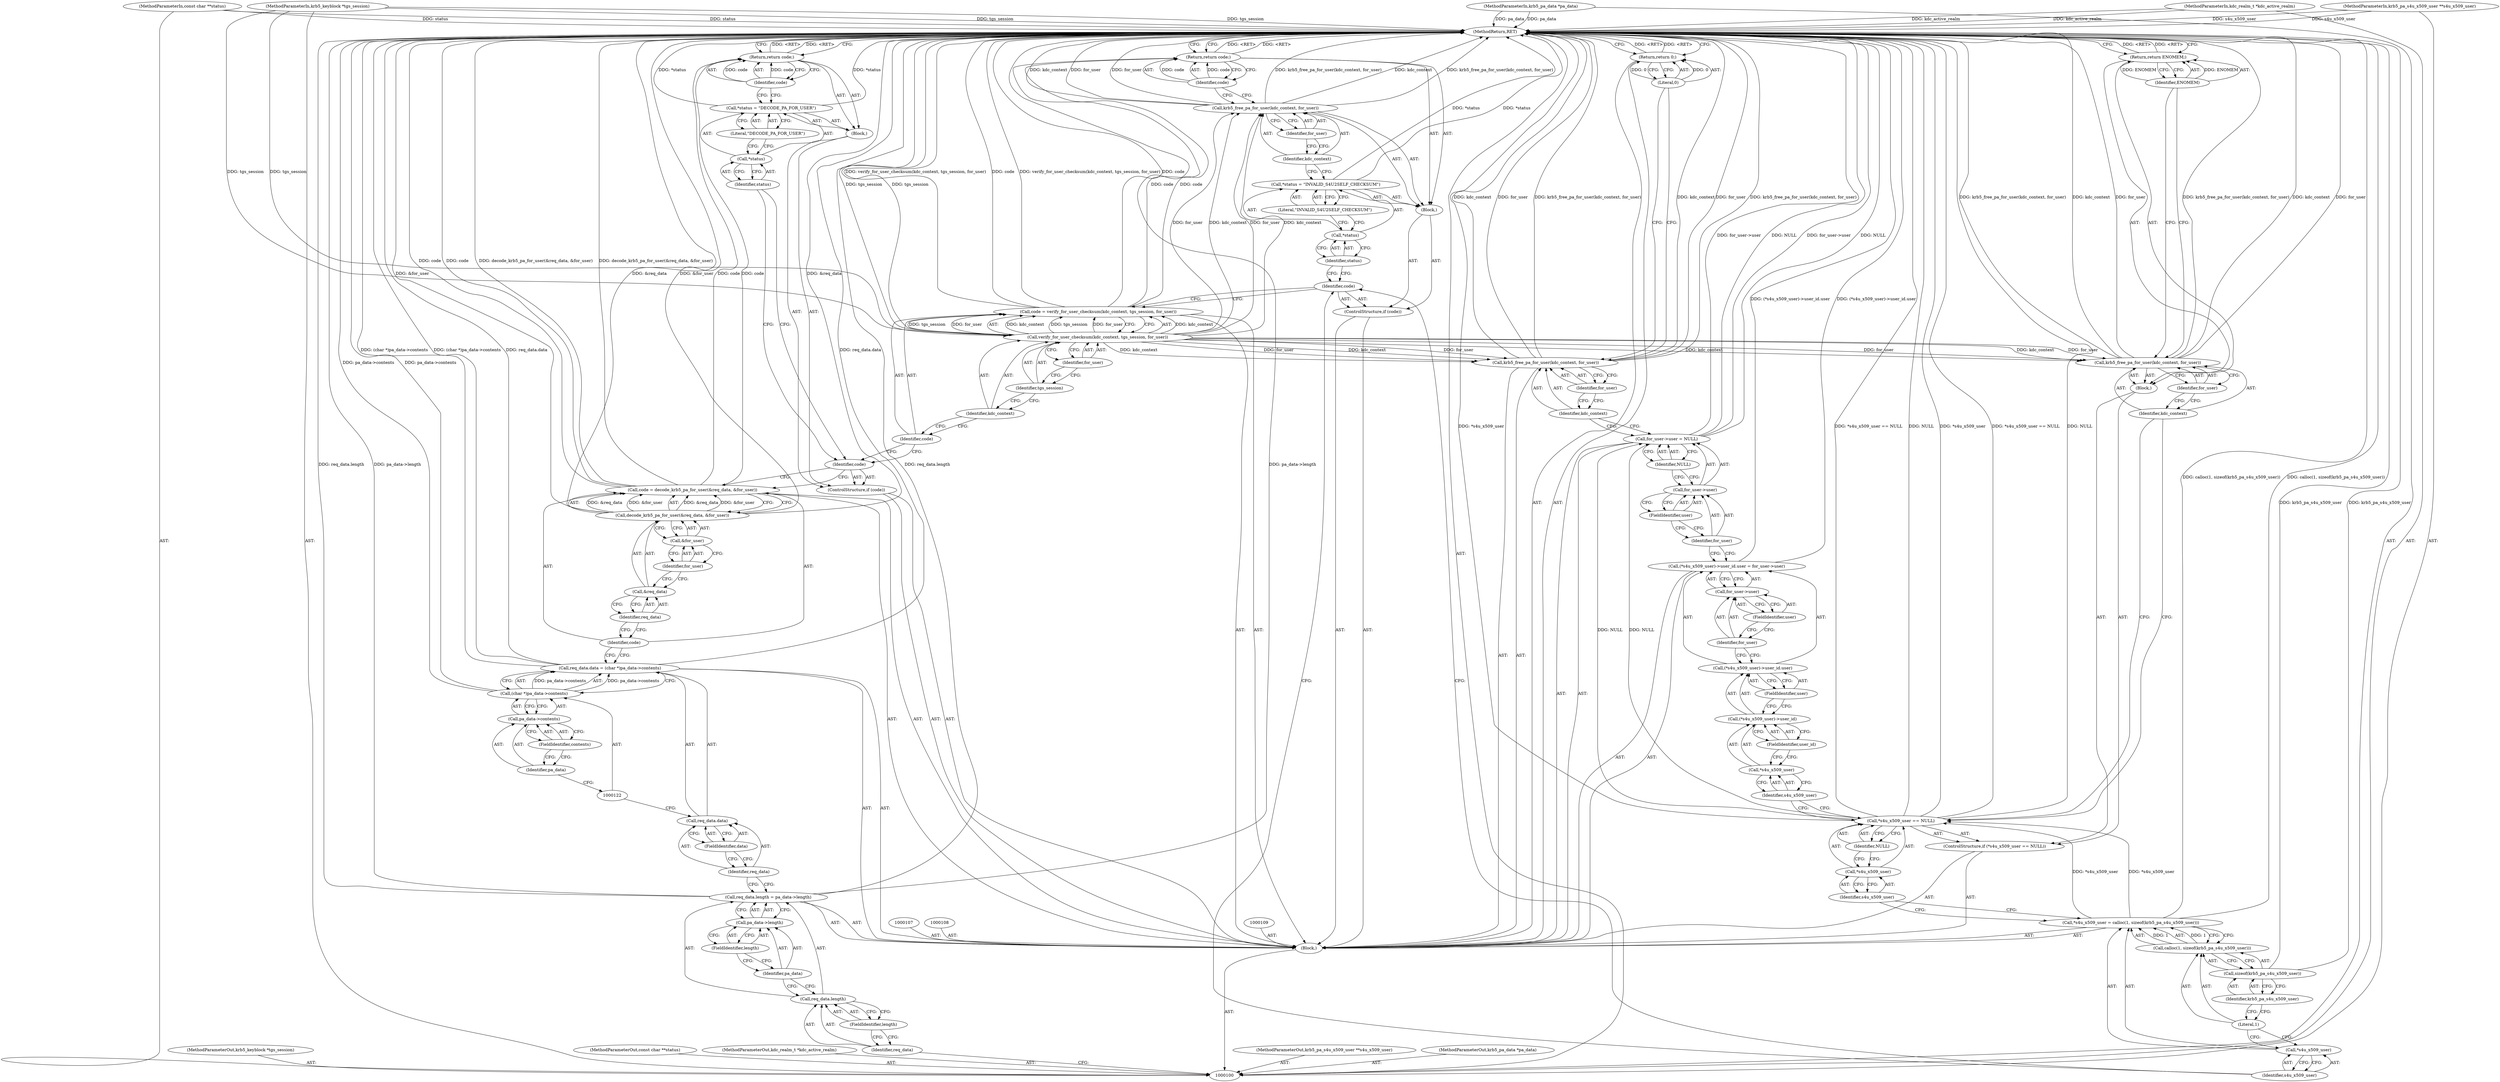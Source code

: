 digraph "0_krb5_ffb35baac6981f9e8914f8f3bffd37f284b85970_1" {
"1000198" [label="(MethodReturn,RET)"];
"1000101" [label="(MethodParameterIn,kdc_realm_t *kdc_active_realm)"];
"1000270" [label="(MethodParameterOut,kdc_realm_t *kdc_active_realm)"];
"1000113" [label="(FieldIdentifier,length)"];
"1000114" [label="(Call,pa_data->length)"];
"1000115" [label="(Identifier,pa_data)"];
"1000116" [label="(FieldIdentifier,length)"];
"1000110" [label="(Call,req_data.length = pa_data->length)"];
"1000111" [label="(Call,req_data.length)"];
"1000112" [label="(Identifier,req_data)"];
"1000120" [label="(FieldIdentifier,data)"];
"1000121" [label="(Call,(char *)pa_data->contents)"];
"1000123" [label="(Call,pa_data->contents)"];
"1000124" [label="(Identifier,pa_data)"];
"1000125" [label="(FieldIdentifier,contents)"];
"1000117" [label="(Call,req_data.data = (char *)pa_data->contents)"];
"1000118" [label="(Call,req_data.data)"];
"1000119" [label="(Identifier,req_data)"];
"1000128" [label="(Call,decode_krb5_pa_for_user(&req_data, &for_user))"];
"1000129" [label="(Call,&req_data)"];
"1000130" [label="(Identifier,req_data)"];
"1000131" [label="(Call,&for_user)"];
"1000132" [label="(Identifier,for_user)"];
"1000126" [label="(Call,code = decode_krb5_pa_for_user(&req_data, &for_user))"];
"1000127" [label="(Identifier,code)"];
"1000135" [label="(Block,)"];
"1000133" [label="(ControlStructure,if (code))"];
"1000134" [label="(Identifier,code)"];
"1000139" [label="(Literal,\"DECODE_PA_FOR_USER\")"];
"1000136" [label="(Call,*status = \"DECODE_PA_FOR_USER\")"];
"1000137" [label="(Call,*status)"];
"1000138" [label="(Identifier,status)"];
"1000141" [label="(Identifier,code)"];
"1000140" [label="(Return,return code;)"];
"1000102" [label="(MethodParameterIn,krb5_pa_data *pa_data)"];
"1000271" [label="(MethodParameterOut,krb5_pa_data *pa_data)"];
"1000144" [label="(Call,verify_for_user_checksum(kdc_context, tgs_session, for_user))"];
"1000145" [label="(Identifier,kdc_context)"];
"1000142" [label="(Call,code = verify_for_user_checksum(kdc_context, tgs_session, for_user))"];
"1000143" [label="(Identifier,code)"];
"1000146" [label="(Identifier,tgs_session)"];
"1000147" [label="(Identifier,for_user)"];
"1000150" [label="(Block,)"];
"1000148" [label="(ControlStructure,if (code))"];
"1000149" [label="(Identifier,code)"];
"1000154" [label="(Literal,\"INVALID_S4U2SELF_CHECKSUM\")"];
"1000151" [label="(Call,*status = \"INVALID_S4U2SELF_CHECKSUM\")"];
"1000152" [label="(Call,*status)"];
"1000153" [label="(Identifier,status)"];
"1000156" [label="(Identifier,kdc_context)"];
"1000157" [label="(Identifier,for_user)"];
"1000155" [label="(Call,krb5_free_pa_for_user(kdc_context, for_user))"];
"1000159" [label="(Identifier,code)"];
"1000158" [label="(Return,return code;)"];
"1000163" [label="(Call,calloc(1, sizeof(krb5_pa_s4u_x509_user)))"];
"1000164" [label="(Literal,1)"];
"1000165" [label="(Call,sizeof(krb5_pa_s4u_x509_user))"];
"1000166" [label="(Identifier,krb5_pa_s4u_x509_user)"];
"1000160" [label="(Call,*s4u_x509_user = calloc(1, sizeof(krb5_pa_s4u_x509_user)))"];
"1000161" [label="(Call,*s4u_x509_user)"];
"1000162" [label="(Identifier,s4u_x509_user)"];
"1000171" [label="(Identifier,NULL)"];
"1000172" [label="(Block,)"];
"1000167" [label="(ControlStructure,if (*s4u_x509_user == NULL))"];
"1000168" [label="(Call,*s4u_x509_user == NULL)"];
"1000169" [label="(Call,*s4u_x509_user)"];
"1000170" [label="(Identifier,s4u_x509_user)"];
"1000174" [label="(Identifier,kdc_context)"];
"1000175" [label="(Identifier,for_user)"];
"1000173" [label="(Call,krb5_free_pa_for_user(kdc_context, for_user))"];
"1000103" [label="(MethodParameterIn,krb5_keyblock *tgs_session)"];
"1000272" [label="(MethodParameterOut,krb5_keyblock *tgs_session)"];
"1000177" [label="(Identifier,ENOMEM)"];
"1000176" [label="(Return,return ENOMEM;)"];
"1000183" [label="(FieldIdentifier,user_id)"];
"1000184" [label="(FieldIdentifier,user)"];
"1000185" [label="(Call,for_user->user)"];
"1000186" [label="(Identifier,for_user)"];
"1000178" [label="(Call,(*s4u_x509_user)->user_id.user = for_user->user)"];
"1000179" [label="(Call,(*s4u_x509_user)->user_id.user)"];
"1000180" [label="(Call,(*s4u_x509_user)->user_id)"];
"1000187" [label="(FieldIdentifier,user)"];
"1000181" [label="(Call,*s4u_x509_user)"];
"1000182" [label="(Identifier,s4u_x509_user)"];
"1000191" [label="(FieldIdentifier,user)"];
"1000192" [label="(Identifier,NULL)"];
"1000188" [label="(Call,for_user->user = NULL)"];
"1000189" [label="(Call,for_user->user)"];
"1000190" [label="(Identifier,for_user)"];
"1000194" [label="(Identifier,kdc_context)"];
"1000195" [label="(Identifier,for_user)"];
"1000193" [label="(Call,krb5_free_pa_for_user(kdc_context, for_user))"];
"1000197" [label="(Literal,0)"];
"1000196" [label="(Return,return 0;)"];
"1000104" [label="(MethodParameterIn,krb5_pa_s4u_x509_user **s4u_x509_user)"];
"1000273" [label="(MethodParameterOut,krb5_pa_s4u_x509_user **s4u_x509_user)"];
"1000105" [label="(MethodParameterIn,const char **status)"];
"1000274" [label="(MethodParameterOut,const char **status)"];
"1000106" [label="(Block,)"];
"1000198" -> "1000100"  [label="AST: "];
"1000198" -> "1000140"  [label="CFG: "];
"1000198" -> "1000158"  [label="CFG: "];
"1000198" -> "1000176"  [label="CFG: "];
"1000198" -> "1000196"  [label="CFG: "];
"1000196" -> "1000198"  [label="DDG: <RET>"];
"1000193" -> "1000198"  [label="DDG: kdc_context"];
"1000193" -> "1000198"  [label="DDG: for_user"];
"1000193" -> "1000198"  [label="DDG: krb5_free_pa_for_user(kdc_context, for_user)"];
"1000168" -> "1000198"  [label="DDG: *s4u_x509_user"];
"1000168" -> "1000198"  [label="DDG: *s4u_x509_user == NULL"];
"1000168" -> "1000198"  [label="DDG: NULL"];
"1000155" -> "1000198"  [label="DDG: for_user"];
"1000155" -> "1000198"  [label="DDG: krb5_free_pa_for_user(kdc_context, for_user)"];
"1000155" -> "1000198"  [label="DDG: kdc_context"];
"1000105" -> "1000198"  [label="DDG: status"];
"1000121" -> "1000198"  [label="DDG: pa_data->contents"];
"1000117" -> "1000198"  [label="DDG: (char *)pa_data->contents"];
"1000117" -> "1000198"  [label="DDG: req_data.data"];
"1000126" -> "1000198"  [label="DDG: code"];
"1000126" -> "1000198"  [label="DDG: decode_krb5_pa_for_user(&req_data, &for_user)"];
"1000102" -> "1000198"  [label="DDG: pa_data"];
"1000178" -> "1000198"  [label="DDG: (*s4u_x509_user)->user_id.user"];
"1000104" -> "1000198"  [label="DDG: s4u_x509_user"];
"1000110" -> "1000198"  [label="DDG: pa_data->length"];
"1000110" -> "1000198"  [label="DDG: req_data.length"];
"1000188" -> "1000198"  [label="DDG: for_user->user"];
"1000188" -> "1000198"  [label="DDG: NULL"];
"1000165" -> "1000198"  [label="DDG: krb5_pa_s4u_x509_user"];
"1000151" -> "1000198"  [label="DDG: *status"];
"1000128" -> "1000198"  [label="DDG: &req_data"];
"1000128" -> "1000198"  [label="DDG: &for_user"];
"1000103" -> "1000198"  [label="DDG: tgs_session"];
"1000142" -> "1000198"  [label="DDG: verify_for_user_checksum(kdc_context, tgs_session, for_user)"];
"1000142" -> "1000198"  [label="DDG: code"];
"1000101" -> "1000198"  [label="DDG: kdc_active_realm"];
"1000173" -> "1000198"  [label="DDG: krb5_free_pa_for_user(kdc_context, for_user)"];
"1000173" -> "1000198"  [label="DDG: kdc_context"];
"1000173" -> "1000198"  [label="DDG: for_user"];
"1000160" -> "1000198"  [label="DDG: calloc(1, sizeof(krb5_pa_s4u_x509_user))"];
"1000144" -> "1000198"  [label="DDG: tgs_session"];
"1000136" -> "1000198"  [label="DDG: *status"];
"1000158" -> "1000198"  [label="DDG: <RET>"];
"1000140" -> "1000198"  [label="DDG: <RET>"];
"1000176" -> "1000198"  [label="DDG: <RET>"];
"1000101" -> "1000100"  [label="AST: "];
"1000101" -> "1000198"  [label="DDG: kdc_active_realm"];
"1000270" -> "1000100"  [label="AST: "];
"1000113" -> "1000111"  [label="AST: "];
"1000113" -> "1000112"  [label="CFG: "];
"1000111" -> "1000113"  [label="CFG: "];
"1000114" -> "1000110"  [label="AST: "];
"1000114" -> "1000116"  [label="CFG: "];
"1000115" -> "1000114"  [label="AST: "];
"1000116" -> "1000114"  [label="AST: "];
"1000110" -> "1000114"  [label="CFG: "];
"1000115" -> "1000114"  [label="AST: "];
"1000115" -> "1000111"  [label="CFG: "];
"1000116" -> "1000115"  [label="CFG: "];
"1000116" -> "1000114"  [label="AST: "];
"1000116" -> "1000115"  [label="CFG: "];
"1000114" -> "1000116"  [label="CFG: "];
"1000110" -> "1000106"  [label="AST: "];
"1000110" -> "1000114"  [label="CFG: "];
"1000111" -> "1000110"  [label="AST: "];
"1000114" -> "1000110"  [label="AST: "];
"1000119" -> "1000110"  [label="CFG: "];
"1000110" -> "1000198"  [label="DDG: pa_data->length"];
"1000110" -> "1000198"  [label="DDG: req_data.length"];
"1000111" -> "1000110"  [label="AST: "];
"1000111" -> "1000113"  [label="CFG: "];
"1000112" -> "1000111"  [label="AST: "];
"1000113" -> "1000111"  [label="AST: "];
"1000115" -> "1000111"  [label="CFG: "];
"1000112" -> "1000111"  [label="AST: "];
"1000112" -> "1000100"  [label="CFG: "];
"1000113" -> "1000112"  [label="CFG: "];
"1000120" -> "1000118"  [label="AST: "];
"1000120" -> "1000119"  [label="CFG: "];
"1000118" -> "1000120"  [label="CFG: "];
"1000121" -> "1000117"  [label="AST: "];
"1000121" -> "1000123"  [label="CFG: "];
"1000122" -> "1000121"  [label="AST: "];
"1000123" -> "1000121"  [label="AST: "];
"1000117" -> "1000121"  [label="CFG: "];
"1000121" -> "1000198"  [label="DDG: pa_data->contents"];
"1000121" -> "1000117"  [label="DDG: pa_data->contents"];
"1000123" -> "1000121"  [label="AST: "];
"1000123" -> "1000125"  [label="CFG: "];
"1000124" -> "1000123"  [label="AST: "];
"1000125" -> "1000123"  [label="AST: "];
"1000121" -> "1000123"  [label="CFG: "];
"1000124" -> "1000123"  [label="AST: "];
"1000124" -> "1000122"  [label="CFG: "];
"1000125" -> "1000124"  [label="CFG: "];
"1000125" -> "1000123"  [label="AST: "];
"1000125" -> "1000124"  [label="CFG: "];
"1000123" -> "1000125"  [label="CFG: "];
"1000117" -> "1000106"  [label="AST: "];
"1000117" -> "1000121"  [label="CFG: "];
"1000118" -> "1000117"  [label="AST: "];
"1000121" -> "1000117"  [label="AST: "];
"1000127" -> "1000117"  [label="CFG: "];
"1000117" -> "1000198"  [label="DDG: (char *)pa_data->contents"];
"1000117" -> "1000198"  [label="DDG: req_data.data"];
"1000121" -> "1000117"  [label="DDG: pa_data->contents"];
"1000118" -> "1000117"  [label="AST: "];
"1000118" -> "1000120"  [label="CFG: "];
"1000119" -> "1000118"  [label="AST: "];
"1000120" -> "1000118"  [label="AST: "];
"1000122" -> "1000118"  [label="CFG: "];
"1000119" -> "1000118"  [label="AST: "];
"1000119" -> "1000110"  [label="CFG: "];
"1000120" -> "1000119"  [label="CFG: "];
"1000128" -> "1000126"  [label="AST: "];
"1000128" -> "1000131"  [label="CFG: "];
"1000129" -> "1000128"  [label="AST: "];
"1000131" -> "1000128"  [label="AST: "];
"1000126" -> "1000128"  [label="CFG: "];
"1000128" -> "1000198"  [label="DDG: &req_data"];
"1000128" -> "1000198"  [label="DDG: &for_user"];
"1000128" -> "1000126"  [label="DDG: &req_data"];
"1000128" -> "1000126"  [label="DDG: &for_user"];
"1000129" -> "1000128"  [label="AST: "];
"1000129" -> "1000130"  [label="CFG: "];
"1000130" -> "1000129"  [label="AST: "];
"1000132" -> "1000129"  [label="CFG: "];
"1000130" -> "1000129"  [label="AST: "];
"1000130" -> "1000127"  [label="CFG: "];
"1000129" -> "1000130"  [label="CFG: "];
"1000131" -> "1000128"  [label="AST: "];
"1000131" -> "1000132"  [label="CFG: "];
"1000132" -> "1000131"  [label="AST: "];
"1000128" -> "1000131"  [label="CFG: "];
"1000132" -> "1000131"  [label="AST: "];
"1000132" -> "1000129"  [label="CFG: "];
"1000131" -> "1000132"  [label="CFG: "];
"1000126" -> "1000106"  [label="AST: "];
"1000126" -> "1000128"  [label="CFG: "];
"1000127" -> "1000126"  [label="AST: "];
"1000128" -> "1000126"  [label="AST: "];
"1000134" -> "1000126"  [label="CFG: "];
"1000126" -> "1000198"  [label="DDG: code"];
"1000126" -> "1000198"  [label="DDG: decode_krb5_pa_for_user(&req_data, &for_user)"];
"1000128" -> "1000126"  [label="DDG: &req_data"];
"1000128" -> "1000126"  [label="DDG: &for_user"];
"1000126" -> "1000140"  [label="DDG: code"];
"1000127" -> "1000126"  [label="AST: "];
"1000127" -> "1000117"  [label="CFG: "];
"1000130" -> "1000127"  [label="CFG: "];
"1000135" -> "1000133"  [label="AST: "];
"1000136" -> "1000135"  [label="AST: "];
"1000140" -> "1000135"  [label="AST: "];
"1000133" -> "1000106"  [label="AST: "];
"1000134" -> "1000133"  [label="AST: "];
"1000135" -> "1000133"  [label="AST: "];
"1000134" -> "1000133"  [label="AST: "];
"1000134" -> "1000126"  [label="CFG: "];
"1000138" -> "1000134"  [label="CFG: "];
"1000143" -> "1000134"  [label="CFG: "];
"1000139" -> "1000136"  [label="AST: "];
"1000139" -> "1000137"  [label="CFG: "];
"1000136" -> "1000139"  [label="CFG: "];
"1000136" -> "1000135"  [label="AST: "];
"1000136" -> "1000139"  [label="CFG: "];
"1000137" -> "1000136"  [label="AST: "];
"1000139" -> "1000136"  [label="AST: "];
"1000141" -> "1000136"  [label="CFG: "];
"1000136" -> "1000198"  [label="DDG: *status"];
"1000137" -> "1000136"  [label="AST: "];
"1000137" -> "1000138"  [label="CFG: "];
"1000138" -> "1000137"  [label="AST: "];
"1000139" -> "1000137"  [label="CFG: "];
"1000138" -> "1000137"  [label="AST: "];
"1000138" -> "1000134"  [label="CFG: "];
"1000137" -> "1000138"  [label="CFG: "];
"1000141" -> "1000140"  [label="AST: "];
"1000141" -> "1000136"  [label="CFG: "];
"1000140" -> "1000141"  [label="CFG: "];
"1000141" -> "1000140"  [label="DDG: code"];
"1000140" -> "1000135"  [label="AST: "];
"1000140" -> "1000141"  [label="CFG: "];
"1000141" -> "1000140"  [label="AST: "];
"1000198" -> "1000140"  [label="CFG: "];
"1000140" -> "1000198"  [label="DDG: <RET>"];
"1000141" -> "1000140"  [label="DDG: code"];
"1000126" -> "1000140"  [label="DDG: code"];
"1000102" -> "1000100"  [label="AST: "];
"1000102" -> "1000198"  [label="DDG: pa_data"];
"1000271" -> "1000100"  [label="AST: "];
"1000144" -> "1000142"  [label="AST: "];
"1000144" -> "1000147"  [label="CFG: "];
"1000145" -> "1000144"  [label="AST: "];
"1000146" -> "1000144"  [label="AST: "];
"1000147" -> "1000144"  [label="AST: "];
"1000142" -> "1000144"  [label="CFG: "];
"1000144" -> "1000198"  [label="DDG: tgs_session"];
"1000144" -> "1000142"  [label="DDG: kdc_context"];
"1000144" -> "1000142"  [label="DDG: tgs_session"];
"1000144" -> "1000142"  [label="DDG: for_user"];
"1000103" -> "1000144"  [label="DDG: tgs_session"];
"1000144" -> "1000155"  [label="DDG: kdc_context"];
"1000144" -> "1000155"  [label="DDG: for_user"];
"1000144" -> "1000173"  [label="DDG: kdc_context"];
"1000144" -> "1000173"  [label="DDG: for_user"];
"1000144" -> "1000193"  [label="DDG: kdc_context"];
"1000144" -> "1000193"  [label="DDG: for_user"];
"1000145" -> "1000144"  [label="AST: "];
"1000145" -> "1000143"  [label="CFG: "];
"1000146" -> "1000145"  [label="CFG: "];
"1000142" -> "1000106"  [label="AST: "];
"1000142" -> "1000144"  [label="CFG: "];
"1000143" -> "1000142"  [label="AST: "];
"1000144" -> "1000142"  [label="AST: "];
"1000149" -> "1000142"  [label="CFG: "];
"1000142" -> "1000198"  [label="DDG: verify_for_user_checksum(kdc_context, tgs_session, for_user)"];
"1000142" -> "1000198"  [label="DDG: code"];
"1000144" -> "1000142"  [label="DDG: kdc_context"];
"1000144" -> "1000142"  [label="DDG: tgs_session"];
"1000144" -> "1000142"  [label="DDG: for_user"];
"1000142" -> "1000158"  [label="DDG: code"];
"1000143" -> "1000142"  [label="AST: "];
"1000143" -> "1000134"  [label="CFG: "];
"1000145" -> "1000143"  [label="CFG: "];
"1000146" -> "1000144"  [label="AST: "];
"1000146" -> "1000145"  [label="CFG: "];
"1000147" -> "1000146"  [label="CFG: "];
"1000147" -> "1000144"  [label="AST: "];
"1000147" -> "1000146"  [label="CFG: "];
"1000144" -> "1000147"  [label="CFG: "];
"1000150" -> "1000148"  [label="AST: "];
"1000151" -> "1000150"  [label="AST: "];
"1000155" -> "1000150"  [label="AST: "];
"1000158" -> "1000150"  [label="AST: "];
"1000148" -> "1000106"  [label="AST: "];
"1000149" -> "1000148"  [label="AST: "];
"1000150" -> "1000148"  [label="AST: "];
"1000149" -> "1000148"  [label="AST: "];
"1000149" -> "1000142"  [label="CFG: "];
"1000153" -> "1000149"  [label="CFG: "];
"1000162" -> "1000149"  [label="CFG: "];
"1000154" -> "1000151"  [label="AST: "];
"1000154" -> "1000152"  [label="CFG: "];
"1000151" -> "1000154"  [label="CFG: "];
"1000151" -> "1000150"  [label="AST: "];
"1000151" -> "1000154"  [label="CFG: "];
"1000152" -> "1000151"  [label="AST: "];
"1000154" -> "1000151"  [label="AST: "];
"1000156" -> "1000151"  [label="CFG: "];
"1000151" -> "1000198"  [label="DDG: *status"];
"1000152" -> "1000151"  [label="AST: "];
"1000152" -> "1000153"  [label="CFG: "];
"1000153" -> "1000152"  [label="AST: "];
"1000154" -> "1000152"  [label="CFG: "];
"1000153" -> "1000152"  [label="AST: "];
"1000153" -> "1000149"  [label="CFG: "];
"1000152" -> "1000153"  [label="CFG: "];
"1000156" -> "1000155"  [label="AST: "];
"1000156" -> "1000151"  [label="CFG: "];
"1000157" -> "1000156"  [label="CFG: "];
"1000157" -> "1000155"  [label="AST: "];
"1000157" -> "1000156"  [label="CFG: "];
"1000155" -> "1000157"  [label="CFG: "];
"1000155" -> "1000150"  [label="AST: "];
"1000155" -> "1000157"  [label="CFG: "];
"1000156" -> "1000155"  [label="AST: "];
"1000157" -> "1000155"  [label="AST: "];
"1000159" -> "1000155"  [label="CFG: "];
"1000155" -> "1000198"  [label="DDG: for_user"];
"1000155" -> "1000198"  [label="DDG: krb5_free_pa_for_user(kdc_context, for_user)"];
"1000155" -> "1000198"  [label="DDG: kdc_context"];
"1000144" -> "1000155"  [label="DDG: kdc_context"];
"1000144" -> "1000155"  [label="DDG: for_user"];
"1000159" -> "1000158"  [label="AST: "];
"1000159" -> "1000155"  [label="CFG: "];
"1000158" -> "1000159"  [label="CFG: "];
"1000159" -> "1000158"  [label="DDG: code"];
"1000158" -> "1000150"  [label="AST: "];
"1000158" -> "1000159"  [label="CFG: "];
"1000159" -> "1000158"  [label="AST: "];
"1000198" -> "1000158"  [label="CFG: "];
"1000158" -> "1000198"  [label="DDG: <RET>"];
"1000159" -> "1000158"  [label="DDG: code"];
"1000142" -> "1000158"  [label="DDG: code"];
"1000163" -> "1000160"  [label="AST: "];
"1000163" -> "1000165"  [label="CFG: "];
"1000164" -> "1000163"  [label="AST: "];
"1000165" -> "1000163"  [label="AST: "];
"1000160" -> "1000163"  [label="CFG: "];
"1000163" -> "1000160"  [label="DDG: 1"];
"1000164" -> "1000163"  [label="AST: "];
"1000164" -> "1000161"  [label="CFG: "];
"1000166" -> "1000164"  [label="CFG: "];
"1000165" -> "1000163"  [label="AST: "];
"1000165" -> "1000166"  [label="CFG: "];
"1000166" -> "1000165"  [label="AST: "];
"1000163" -> "1000165"  [label="CFG: "];
"1000165" -> "1000198"  [label="DDG: krb5_pa_s4u_x509_user"];
"1000166" -> "1000165"  [label="AST: "];
"1000166" -> "1000164"  [label="CFG: "];
"1000165" -> "1000166"  [label="CFG: "];
"1000160" -> "1000106"  [label="AST: "];
"1000160" -> "1000163"  [label="CFG: "];
"1000161" -> "1000160"  [label="AST: "];
"1000163" -> "1000160"  [label="AST: "];
"1000170" -> "1000160"  [label="CFG: "];
"1000160" -> "1000198"  [label="DDG: calloc(1, sizeof(krb5_pa_s4u_x509_user))"];
"1000163" -> "1000160"  [label="DDG: 1"];
"1000160" -> "1000168"  [label="DDG: *s4u_x509_user"];
"1000161" -> "1000160"  [label="AST: "];
"1000161" -> "1000162"  [label="CFG: "];
"1000162" -> "1000161"  [label="AST: "];
"1000164" -> "1000161"  [label="CFG: "];
"1000162" -> "1000161"  [label="AST: "];
"1000162" -> "1000149"  [label="CFG: "];
"1000161" -> "1000162"  [label="CFG: "];
"1000171" -> "1000168"  [label="AST: "];
"1000171" -> "1000169"  [label="CFG: "];
"1000168" -> "1000171"  [label="CFG: "];
"1000172" -> "1000167"  [label="AST: "];
"1000173" -> "1000172"  [label="AST: "];
"1000176" -> "1000172"  [label="AST: "];
"1000167" -> "1000106"  [label="AST: "];
"1000168" -> "1000167"  [label="AST: "];
"1000172" -> "1000167"  [label="AST: "];
"1000168" -> "1000167"  [label="AST: "];
"1000168" -> "1000171"  [label="CFG: "];
"1000169" -> "1000168"  [label="AST: "];
"1000171" -> "1000168"  [label="AST: "];
"1000174" -> "1000168"  [label="CFG: "];
"1000182" -> "1000168"  [label="CFG: "];
"1000168" -> "1000198"  [label="DDG: *s4u_x509_user"];
"1000168" -> "1000198"  [label="DDG: *s4u_x509_user == NULL"];
"1000168" -> "1000198"  [label="DDG: NULL"];
"1000160" -> "1000168"  [label="DDG: *s4u_x509_user"];
"1000168" -> "1000188"  [label="DDG: NULL"];
"1000169" -> "1000168"  [label="AST: "];
"1000169" -> "1000170"  [label="CFG: "];
"1000170" -> "1000169"  [label="AST: "];
"1000171" -> "1000169"  [label="CFG: "];
"1000170" -> "1000169"  [label="AST: "];
"1000170" -> "1000160"  [label="CFG: "];
"1000169" -> "1000170"  [label="CFG: "];
"1000174" -> "1000173"  [label="AST: "];
"1000174" -> "1000168"  [label="CFG: "];
"1000175" -> "1000174"  [label="CFG: "];
"1000175" -> "1000173"  [label="AST: "];
"1000175" -> "1000174"  [label="CFG: "];
"1000173" -> "1000175"  [label="CFG: "];
"1000173" -> "1000172"  [label="AST: "];
"1000173" -> "1000175"  [label="CFG: "];
"1000174" -> "1000173"  [label="AST: "];
"1000175" -> "1000173"  [label="AST: "];
"1000177" -> "1000173"  [label="CFG: "];
"1000173" -> "1000198"  [label="DDG: krb5_free_pa_for_user(kdc_context, for_user)"];
"1000173" -> "1000198"  [label="DDG: kdc_context"];
"1000173" -> "1000198"  [label="DDG: for_user"];
"1000144" -> "1000173"  [label="DDG: kdc_context"];
"1000144" -> "1000173"  [label="DDG: for_user"];
"1000103" -> "1000100"  [label="AST: "];
"1000103" -> "1000198"  [label="DDG: tgs_session"];
"1000103" -> "1000144"  [label="DDG: tgs_session"];
"1000272" -> "1000100"  [label="AST: "];
"1000177" -> "1000176"  [label="AST: "];
"1000177" -> "1000173"  [label="CFG: "];
"1000176" -> "1000177"  [label="CFG: "];
"1000177" -> "1000176"  [label="DDG: ENOMEM"];
"1000176" -> "1000172"  [label="AST: "];
"1000176" -> "1000177"  [label="CFG: "];
"1000177" -> "1000176"  [label="AST: "];
"1000198" -> "1000176"  [label="CFG: "];
"1000176" -> "1000198"  [label="DDG: <RET>"];
"1000177" -> "1000176"  [label="DDG: ENOMEM"];
"1000183" -> "1000180"  [label="AST: "];
"1000183" -> "1000181"  [label="CFG: "];
"1000180" -> "1000183"  [label="CFG: "];
"1000184" -> "1000179"  [label="AST: "];
"1000184" -> "1000180"  [label="CFG: "];
"1000179" -> "1000184"  [label="CFG: "];
"1000185" -> "1000178"  [label="AST: "];
"1000185" -> "1000187"  [label="CFG: "];
"1000186" -> "1000185"  [label="AST: "];
"1000187" -> "1000185"  [label="AST: "];
"1000178" -> "1000185"  [label="CFG: "];
"1000186" -> "1000185"  [label="AST: "];
"1000186" -> "1000179"  [label="CFG: "];
"1000187" -> "1000186"  [label="CFG: "];
"1000178" -> "1000106"  [label="AST: "];
"1000178" -> "1000185"  [label="CFG: "];
"1000179" -> "1000178"  [label="AST: "];
"1000185" -> "1000178"  [label="AST: "];
"1000190" -> "1000178"  [label="CFG: "];
"1000178" -> "1000198"  [label="DDG: (*s4u_x509_user)->user_id.user"];
"1000179" -> "1000178"  [label="AST: "];
"1000179" -> "1000184"  [label="CFG: "];
"1000180" -> "1000179"  [label="AST: "];
"1000184" -> "1000179"  [label="AST: "];
"1000186" -> "1000179"  [label="CFG: "];
"1000180" -> "1000179"  [label="AST: "];
"1000180" -> "1000183"  [label="CFG: "];
"1000181" -> "1000180"  [label="AST: "];
"1000183" -> "1000180"  [label="AST: "];
"1000184" -> "1000180"  [label="CFG: "];
"1000187" -> "1000185"  [label="AST: "];
"1000187" -> "1000186"  [label="CFG: "];
"1000185" -> "1000187"  [label="CFG: "];
"1000181" -> "1000180"  [label="AST: "];
"1000181" -> "1000182"  [label="CFG: "];
"1000182" -> "1000181"  [label="AST: "];
"1000183" -> "1000181"  [label="CFG: "];
"1000182" -> "1000181"  [label="AST: "];
"1000182" -> "1000168"  [label="CFG: "];
"1000181" -> "1000182"  [label="CFG: "];
"1000191" -> "1000189"  [label="AST: "];
"1000191" -> "1000190"  [label="CFG: "];
"1000189" -> "1000191"  [label="CFG: "];
"1000192" -> "1000188"  [label="AST: "];
"1000192" -> "1000189"  [label="CFG: "];
"1000188" -> "1000192"  [label="CFG: "];
"1000188" -> "1000106"  [label="AST: "];
"1000188" -> "1000192"  [label="CFG: "];
"1000189" -> "1000188"  [label="AST: "];
"1000192" -> "1000188"  [label="AST: "];
"1000194" -> "1000188"  [label="CFG: "];
"1000188" -> "1000198"  [label="DDG: for_user->user"];
"1000188" -> "1000198"  [label="DDG: NULL"];
"1000168" -> "1000188"  [label="DDG: NULL"];
"1000189" -> "1000188"  [label="AST: "];
"1000189" -> "1000191"  [label="CFG: "];
"1000190" -> "1000189"  [label="AST: "];
"1000191" -> "1000189"  [label="AST: "];
"1000192" -> "1000189"  [label="CFG: "];
"1000190" -> "1000189"  [label="AST: "];
"1000190" -> "1000178"  [label="CFG: "];
"1000191" -> "1000190"  [label="CFG: "];
"1000194" -> "1000193"  [label="AST: "];
"1000194" -> "1000188"  [label="CFG: "];
"1000195" -> "1000194"  [label="CFG: "];
"1000195" -> "1000193"  [label="AST: "];
"1000195" -> "1000194"  [label="CFG: "];
"1000193" -> "1000195"  [label="CFG: "];
"1000193" -> "1000106"  [label="AST: "];
"1000193" -> "1000195"  [label="CFG: "];
"1000194" -> "1000193"  [label="AST: "];
"1000195" -> "1000193"  [label="AST: "];
"1000197" -> "1000193"  [label="CFG: "];
"1000193" -> "1000198"  [label="DDG: kdc_context"];
"1000193" -> "1000198"  [label="DDG: for_user"];
"1000193" -> "1000198"  [label="DDG: krb5_free_pa_for_user(kdc_context, for_user)"];
"1000144" -> "1000193"  [label="DDG: kdc_context"];
"1000144" -> "1000193"  [label="DDG: for_user"];
"1000197" -> "1000196"  [label="AST: "];
"1000197" -> "1000193"  [label="CFG: "];
"1000196" -> "1000197"  [label="CFG: "];
"1000197" -> "1000196"  [label="DDG: 0"];
"1000196" -> "1000106"  [label="AST: "];
"1000196" -> "1000197"  [label="CFG: "];
"1000197" -> "1000196"  [label="AST: "];
"1000198" -> "1000196"  [label="CFG: "];
"1000196" -> "1000198"  [label="DDG: <RET>"];
"1000197" -> "1000196"  [label="DDG: 0"];
"1000104" -> "1000100"  [label="AST: "];
"1000104" -> "1000198"  [label="DDG: s4u_x509_user"];
"1000273" -> "1000100"  [label="AST: "];
"1000105" -> "1000100"  [label="AST: "];
"1000105" -> "1000198"  [label="DDG: status"];
"1000274" -> "1000100"  [label="AST: "];
"1000106" -> "1000100"  [label="AST: "];
"1000107" -> "1000106"  [label="AST: "];
"1000108" -> "1000106"  [label="AST: "];
"1000109" -> "1000106"  [label="AST: "];
"1000110" -> "1000106"  [label="AST: "];
"1000117" -> "1000106"  [label="AST: "];
"1000126" -> "1000106"  [label="AST: "];
"1000133" -> "1000106"  [label="AST: "];
"1000142" -> "1000106"  [label="AST: "];
"1000148" -> "1000106"  [label="AST: "];
"1000160" -> "1000106"  [label="AST: "];
"1000167" -> "1000106"  [label="AST: "];
"1000178" -> "1000106"  [label="AST: "];
"1000188" -> "1000106"  [label="AST: "];
"1000193" -> "1000106"  [label="AST: "];
"1000196" -> "1000106"  [label="AST: "];
}
